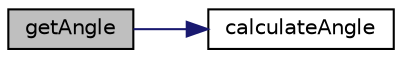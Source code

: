 digraph "getAngle"
{
 // INTERACTIVE_SVG=YES
 // LATEX_PDF_SIZE
  edge [fontname="Helvetica",fontsize="10",labelfontname="Helvetica",labelfontsize="10"];
  node [fontname="Helvetica",fontsize="10",shape=record];
  rankdir="LR";
  Node4 [label="getAngle",height=0.2,width=0.4,color="black", fillcolor="grey75", style="filled", fontcolor="black",tooltip=" "];
  Node4 -> Node5 [color="midnightblue",fontsize="10",style="solid",fontname="Helvetica"];
  Node5 [label="calculateAngle",height=0.2,width=0.4,color="black", fillcolor="white", style="filled",URL="$encoder_8h.html#a0e52ed1fe11d7039ae5e15b9d129b378",tooltip=" "];
}
